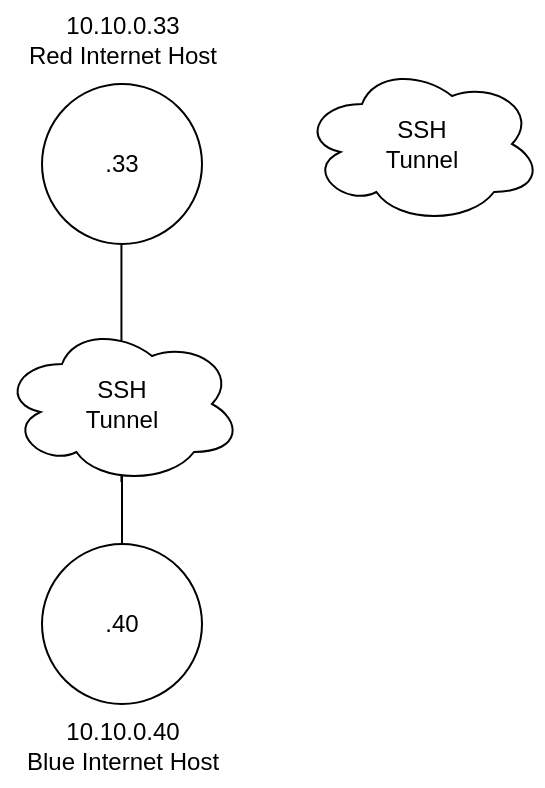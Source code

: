 <mxfile version="27.0.1">
  <diagram name="Page-1" id="r5pY6OEH55r_MRl_l-7a">
    <mxGraphModel dx="428" dy="724" grid="1" gridSize="10" guides="1" tooltips="1" connect="1" arrows="1" fold="1" page="1" pageScale="1" pageWidth="850" pageHeight="1100" math="0" shadow="0">
      <root>
        <mxCell id="0" />
        <mxCell id="1" parent="0" />
        <mxCell id="S18QFQnf7gFGDbzn0xPW-6" value="" style="endArrow=none;html=1;rounded=0;" edge="1" parent="1">
          <mxGeometry width="50" height="50" relative="1" as="geometry">
            <mxPoint x="79.72" y="929" as="sourcePoint" />
            <mxPoint x="79.72" y="809" as="targetPoint" />
          </mxGeometry>
        </mxCell>
        <mxCell id="S18QFQnf7gFGDbzn0xPW-1" value=".40" style="ellipse;whiteSpace=wrap;html=1;aspect=fixed;" vertex="1" parent="1">
          <mxGeometry x="40" y="960" width="80" height="80" as="geometry" />
        </mxCell>
        <mxCell id="S18QFQnf7gFGDbzn0xPW-3" value="10.10.0.40&lt;div&gt;Blue Internet Host&lt;/div&gt;" style="text;html=1;align=center;verticalAlign=middle;resizable=0;points=[];autosize=1;strokeColor=none;fillColor=none;" vertex="1" parent="1">
          <mxGeometry x="20" y="1041" width="120" height="40" as="geometry" />
        </mxCell>
        <mxCell id="S18QFQnf7gFGDbzn0xPW-4" value="" style="endArrow=none;html=1;rounded=0;" edge="1" parent="1">
          <mxGeometry width="50" height="50" relative="1" as="geometry">
            <mxPoint x="80" y="960" as="sourcePoint" />
            <mxPoint x="80" y="920" as="targetPoint" />
          </mxGeometry>
        </mxCell>
        <mxCell id="S18QFQnf7gFGDbzn0xPW-5" value="SSH&lt;div&gt;Tunnel&lt;/div&gt;" style="ellipse;shape=cloud;whiteSpace=wrap;html=1;" vertex="1" parent="1">
          <mxGeometry x="20" y="850" width="120" height="80" as="geometry" />
        </mxCell>
        <mxCell id="S18QFQnf7gFGDbzn0xPW-7" value=".33" style="ellipse;whiteSpace=wrap;html=1;aspect=fixed;" vertex="1" parent="1">
          <mxGeometry x="40" y="730" width="80" height="80" as="geometry" />
        </mxCell>
        <mxCell id="S18QFQnf7gFGDbzn0xPW-8" value="10.10.0.33&lt;div&gt;Red Internet Host&lt;/div&gt;" style="text;html=1;align=center;verticalAlign=middle;resizable=0;points=[];autosize=1;strokeColor=none;fillColor=none;" vertex="1" parent="1">
          <mxGeometry x="20" y="688" width="120" height="40" as="geometry" />
        </mxCell>
        <mxCell id="S18QFQnf7gFGDbzn0xPW-9" value="SSH&lt;div&gt;Tunnel&lt;/div&gt;" style="ellipse;shape=cloud;whiteSpace=wrap;html=1;" vertex="1" parent="1">
          <mxGeometry x="170" y="720" width="120" height="80" as="geometry" />
        </mxCell>
      </root>
    </mxGraphModel>
  </diagram>
</mxfile>
